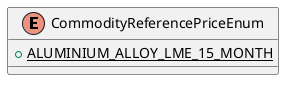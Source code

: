 @startuml

    enum CommodityReferencePriceEnum [[CommodityReferencePriceEnum.html]] {
        {static} +ALUMINIUM_ALLOY_LME_15_MONTH
    }

@enduml
